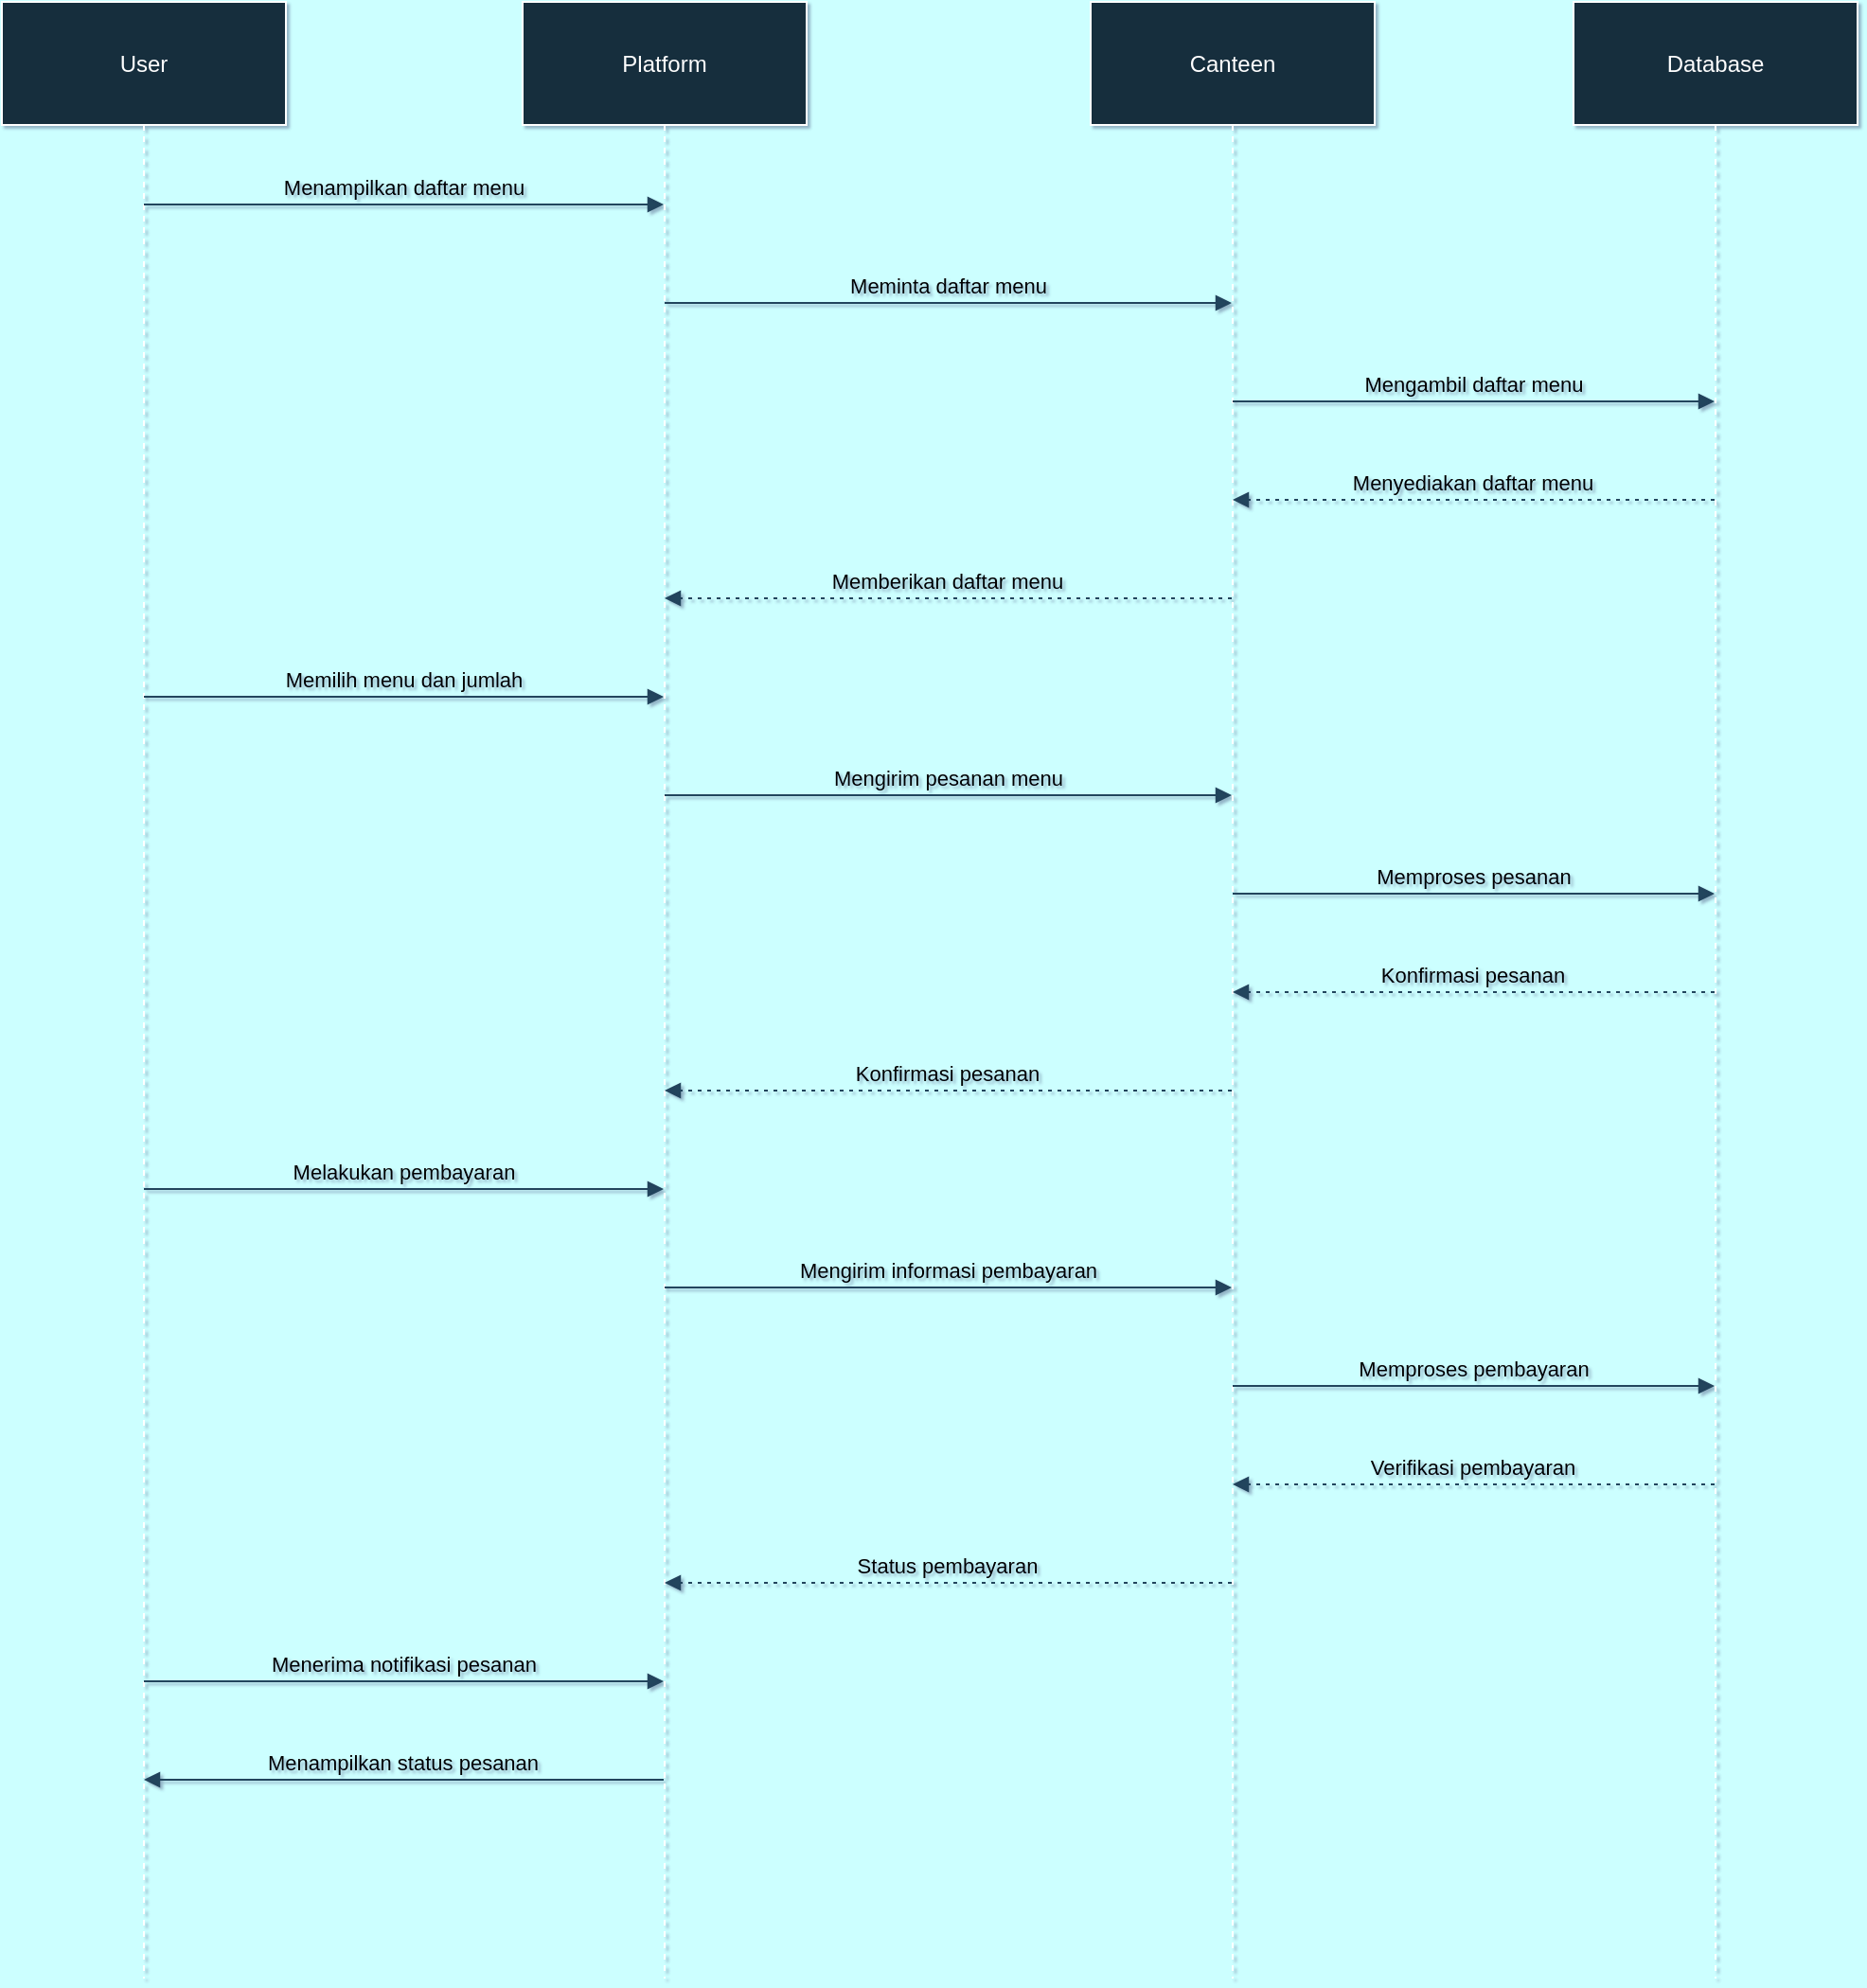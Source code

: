 <mxfile version="24.7.12">
  <diagram name="Halaman-1" id="cclnr0MV8SFVgnPYZ3Cp">
    <mxGraphModel dx="1736" dy="956" grid="1" gridSize="10" guides="1" tooltips="1" connect="1" arrows="1" fold="1" page="1" pageScale="1" pageWidth="827" pageHeight="1169" background="#CCFFFF" math="0" shadow="1">
      <root>
        <mxCell id="0" />
        <mxCell id="1" parent="0" />
        <mxCell id="2" value="User" style="shape=umlLifeline;perimeter=lifelinePerimeter;whiteSpace=wrap;container=1;dropTarget=0;collapsible=0;recursiveResize=0;outlineConnect=0;portConstraint=eastwest;newEdgeStyle={&quot;edgeStyle&quot;:&quot;elbowEdgeStyle&quot;,&quot;elbow&quot;:&quot;vertical&quot;,&quot;curved&quot;:0,&quot;rounded&quot;:0};size=65;labelBackgroundColor=none;fillColor=#182E3E;strokeColor=#FFFFFF;fontColor=#FFFFFF;rounded=0;" parent="1" vertex="1">
          <mxGeometry width="150" height="1044" as="geometry" />
        </mxCell>
        <mxCell id="3" value="Platform" style="shape=umlLifeline;perimeter=lifelinePerimeter;whiteSpace=wrap;container=1;dropTarget=0;collapsible=0;recursiveResize=0;outlineConnect=0;portConstraint=eastwest;newEdgeStyle={&quot;edgeStyle&quot;:&quot;elbowEdgeStyle&quot;,&quot;elbow&quot;:&quot;vertical&quot;,&quot;curved&quot;:0,&quot;rounded&quot;:0};size=65;labelBackgroundColor=none;fillColor=#182E3E;strokeColor=#FFFFFF;fontColor=#FFFFFF;rounded=0;" parent="1" vertex="1">
          <mxGeometry x="275" width="150" height="1044" as="geometry" />
        </mxCell>
        <mxCell id="4" value="Canteen" style="shape=umlLifeline;perimeter=lifelinePerimeter;whiteSpace=wrap;container=1;dropTarget=0;collapsible=0;recursiveResize=0;outlineConnect=0;portConstraint=eastwest;newEdgeStyle={&quot;edgeStyle&quot;:&quot;elbowEdgeStyle&quot;,&quot;elbow&quot;:&quot;vertical&quot;,&quot;curved&quot;:0,&quot;rounded&quot;:0};size=65;labelBackgroundColor=none;fillColor=#182E3E;strokeColor=#FFFFFF;fontColor=#FFFFFF;rounded=0;" parent="1" vertex="1">
          <mxGeometry x="575" width="150" height="1044" as="geometry" />
        </mxCell>
        <mxCell id="5" value="Database" style="shape=umlLifeline;perimeter=lifelinePerimeter;whiteSpace=wrap;container=1;dropTarget=0;collapsible=0;recursiveResize=0;outlineConnect=0;portConstraint=eastwest;newEdgeStyle={&quot;edgeStyle&quot;:&quot;elbowEdgeStyle&quot;,&quot;elbow&quot;:&quot;vertical&quot;,&quot;curved&quot;:0,&quot;rounded&quot;:0};size=65;labelBackgroundColor=none;fillColor=#182E3E;strokeColor=#FFFFFF;fontColor=#FFFFFF;rounded=0;" parent="1" vertex="1">
          <mxGeometry x="830" width="150" height="1044" as="geometry" />
        </mxCell>
        <mxCell id="6" value="Menampilkan daftar menu" style="verticalAlign=bottom;edgeStyle=elbowEdgeStyle;elbow=vertical;curved=0;rounded=0;endArrow=block;labelBackgroundColor=none;strokeColor=#23445D;fontColor=default;" parent="1" source="2" target="3" edge="1">
          <mxGeometry relative="1" as="geometry">
            <Array as="points">
              <mxPoint x="221" y="107" />
            </Array>
          </mxGeometry>
        </mxCell>
        <mxCell id="7" value="Meminta daftar menu" style="verticalAlign=bottom;edgeStyle=elbowEdgeStyle;elbow=vertical;curved=0;rounded=0;endArrow=block;labelBackgroundColor=none;strokeColor=#23445D;fontColor=default;" parent="1" source="3" target="4" edge="1">
          <mxGeometry relative="1" as="geometry">
            <Array as="points">
              <mxPoint x="509" y="159" />
            </Array>
          </mxGeometry>
        </mxCell>
        <mxCell id="8" value="Mengambil daftar menu" style="verticalAlign=bottom;edgeStyle=elbowEdgeStyle;elbow=vertical;curved=0;rounded=0;endArrow=block;labelBackgroundColor=none;strokeColor=#23445D;fontColor=default;" parent="1" source="4" target="5" edge="1">
          <mxGeometry relative="1" as="geometry">
            <Array as="points">
              <mxPoint x="786" y="211" />
            </Array>
          </mxGeometry>
        </mxCell>
        <mxCell id="9" value="Menyediakan daftar menu" style="verticalAlign=bottom;edgeStyle=elbowEdgeStyle;elbow=vertical;curved=0;rounded=0;dashed=1;dashPattern=2 3;endArrow=block;labelBackgroundColor=none;strokeColor=#23445D;fontColor=default;" parent="1" source="5" target="4" edge="1">
          <mxGeometry relative="1" as="geometry">
            <Array as="points">
              <mxPoint x="789" y="263" />
            </Array>
          </mxGeometry>
        </mxCell>
        <mxCell id="10" value="Memberikan daftar menu" style="verticalAlign=bottom;edgeStyle=elbowEdgeStyle;elbow=vertical;curved=0;rounded=0;dashed=1;dashPattern=2 3;endArrow=block;labelBackgroundColor=none;strokeColor=#23445D;fontColor=default;" parent="1" source="4" target="3" edge="1">
          <mxGeometry relative="1" as="geometry">
            <Array as="points">
              <mxPoint x="512" y="315" />
            </Array>
          </mxGeometry>
        </mxCell>
        <mxCell id="11" value="Memilih menu dan jumlah" style="verticalAlign=bottom;edgeStyle=elbowEdgeStyle;elbow=vertical;curved=0;rounded=0;endArrow=block;labelBackgroundColor=none;strokeColor=#23445D;fontColor=default;" parent="1" source="2" target="3" edge="1">
          <mxGeometry relative="1" as="geometry">
            <Array as="points">
              <mxPoint x="221" y="367" />
            </Array>
          </mxGeometry>
        </mxCell>
        <mxCell id="12" value="Mengirim pesanan menu" style="verticalAlign=bottom;edgeStyle=elbowEdgeStyle;elbow=vertical;curved=0;rounded=0;endArrow=block;labelBackgroundColor=none;strokeColor=#23445D;fontColor=default;" parent="1" source="3" target="4" edge="1">
          <mxGeometry relative="1" as="geometry">
            <Array as="points">
              <mxPoint x="509" y="419" />
            </Array>
          </mxGeometry>
        </mxCell>
        <mxCell id="13" value="Memproses pesanan" style="verticalAlign=bottom;edgeStyle=elbowEdgeStyle;elbow=vertical;curved=0;rounded=0;endArrow=block;labelBackgroundColor=none;strokeColor=#23445D;fontColor=default;" parent="1" source="4" target="5" edge="1">
          <mxGeometry relative="1" as="geometry">
            <Array as="points">
              <mxPoint x="786" y="471" />
            </Array>
          </mxGeometry>
        </mxCell>
        <mxCell id="14" value="Konfirmasi pesanan" style="verticalAlign=bottom;edgeStyle=elbowEdgeStyle;elbow=vertical;curved=0;rounded=0;dashed=1;dashPattern=2 3;endArrow=block;labelBackgroundColor=none;strokeColor=#23445D;fontColor=default;" parent="1" source="5" target="4" edge="1">
          <mxGeometry relative="1" as="geometry">
            <Array as="points">
              <mxPoint x="789" y="523" />
            </Array>
          </mxGeometry>
        </mxCell>
        <mxCell id="15" value="Konfirmasi pesanan" style="verticalAlign=bottom;edgeStyle=elbowEdgeStyle;elbow=vertical;curved=0;rounded=0;dashed=1;dashPattern=2 3;endArrow=block;labelBackgroundColor=none;strokeColor=#23445D;fontColor=default;" parent="1" source="4" target="3" edge="1">
          <mxGeometry relative="1" as="geometry">
            <Array as="points">
              <mxPoint x="512" y="575" />
            </Array>
          </mxGeometry>
        </mxCell>
        <mxCell id="16" value="Melakukan pembayaran" style="verticalAlign=bottom;edgeStyle=elbowEdgeStyle;elbow=vertical;curved=0;rounded=0;endArrow=block;labelBackgroundColor=none;strokeColor=#23445D;fontColor=default;" parent="1" source="2" target="3" edge="1">
          <mxGeometry relative="1" as="geometry">
            <Array as="points">
              <mxPoint x="221" y="627" />
            </Array>
          </mxGeometry>
        </mxCell>
        <mxCell id="17" value="Mengirim informasi pembayaran" style="verticalAlign=bottom;edgeStyle=elbowEdgeStyle;elbow=vertical;curved=0;rounded=0;endArrow=block;labelBackgroundColor=none;strokeColor=#23445D;fontColor=default;" parent="1" source="3" target="4" edge="1">
          <mxGeometry relative="1" as="geometry">
            <Array as="points">
              <mxPoint x="509" y="679" />
            </Array>
          </mxGeometry>
        </mxCell>
        <mxCell id="18" value="Memproses pembayaran" style="verticalAlign=bottom;edgeStyle=elbowEdgeStyle;elbow=vertical;curved=0;rounded=0;endArrow=block;labelBackgroundColor=none;strokeColor=#23445D;fontColor=default;" parent="1" source="4" target="5" edge="1">
          <mxGeometry relative="1" as="geometry">
            <Array as="points">
              <mxPoint x="786" y="731" />
            </Array>
          </mxGeometry>
        </mxCell>
        <mxCell id="19" value="Verifikasi pembayaran" style="verticalAlign=bottom;edgeStyle=elbowEdgeStyle;elbow=vertical;curved=0;rounded=0;dashed=1;dashPattern=2 3;endArrow=block;labelBackgroundColor=none;strokeColor=#23445D;fontColor=default;" parent="1" source="5" target="4" edge="1">
          <mxGeometry relative="1" as="geometry">
            <Array as="points">
              <mxPoint x="789" y="783" />
            </Array>
          </mxGeometry>
        </mxCell>
        <mxCell id="20" value="Status pembayaran" style="verticalAlign=bottom;edgeStyle=elbowEdgeStyle;elbow=vertical;curved=0;rounded=0;dashed=1;dashPattern=2 3;endArrow=block;labelBackgroundColor=none;strokeColor=#23445D;fontColor=default;" parent="1" source="4" target="3" edge="1">
          <mxGeometry relative="1" as="geometry">
            <Array as="points">
              <mxPoint x="512" y="835" />
            </Array>
          </mxGeometry>
        </mxCell>
        <mxCell id="21" value="Menerima notifikasi pesanan" style="verticalAlign=bottom;edgeStyle=elbowEdgeStyle;elbow=vertical;curved=0;rounded=0;endArrow=block;labelBackgroundColor=none;strokeColor=#23445D;fontColor=default;" parent="1" source="2" target="3" edge="1">
          <mxGeometry relative="1" as="geometry">
            <Array as="points">
              <mxPoint x="221" y="887" />
            </Array>
          </mxGeometry>
        </mxCell>
        <mxCell id="22" value="Menampilkan status pesanan" style="verticalAlign=bottom;edgeStyle=elbowEdgeStyle;elbow=vertical;curved=0;rounded=0;endArrow=block;labelBackgroundColor=none;strokeColor=#23445D;fontColor=default;" parent="1" source="3" target="2" edge="1">
          <mxGeometry relative="1" as="geometry">
            <Array as="points">
              <mxPoint x="224" y="939" />
            </Array>
          </mxGeometry>
        </mxCell>
      </root>
    </mxGraphModel>
  </diagram>
</mxfile>
